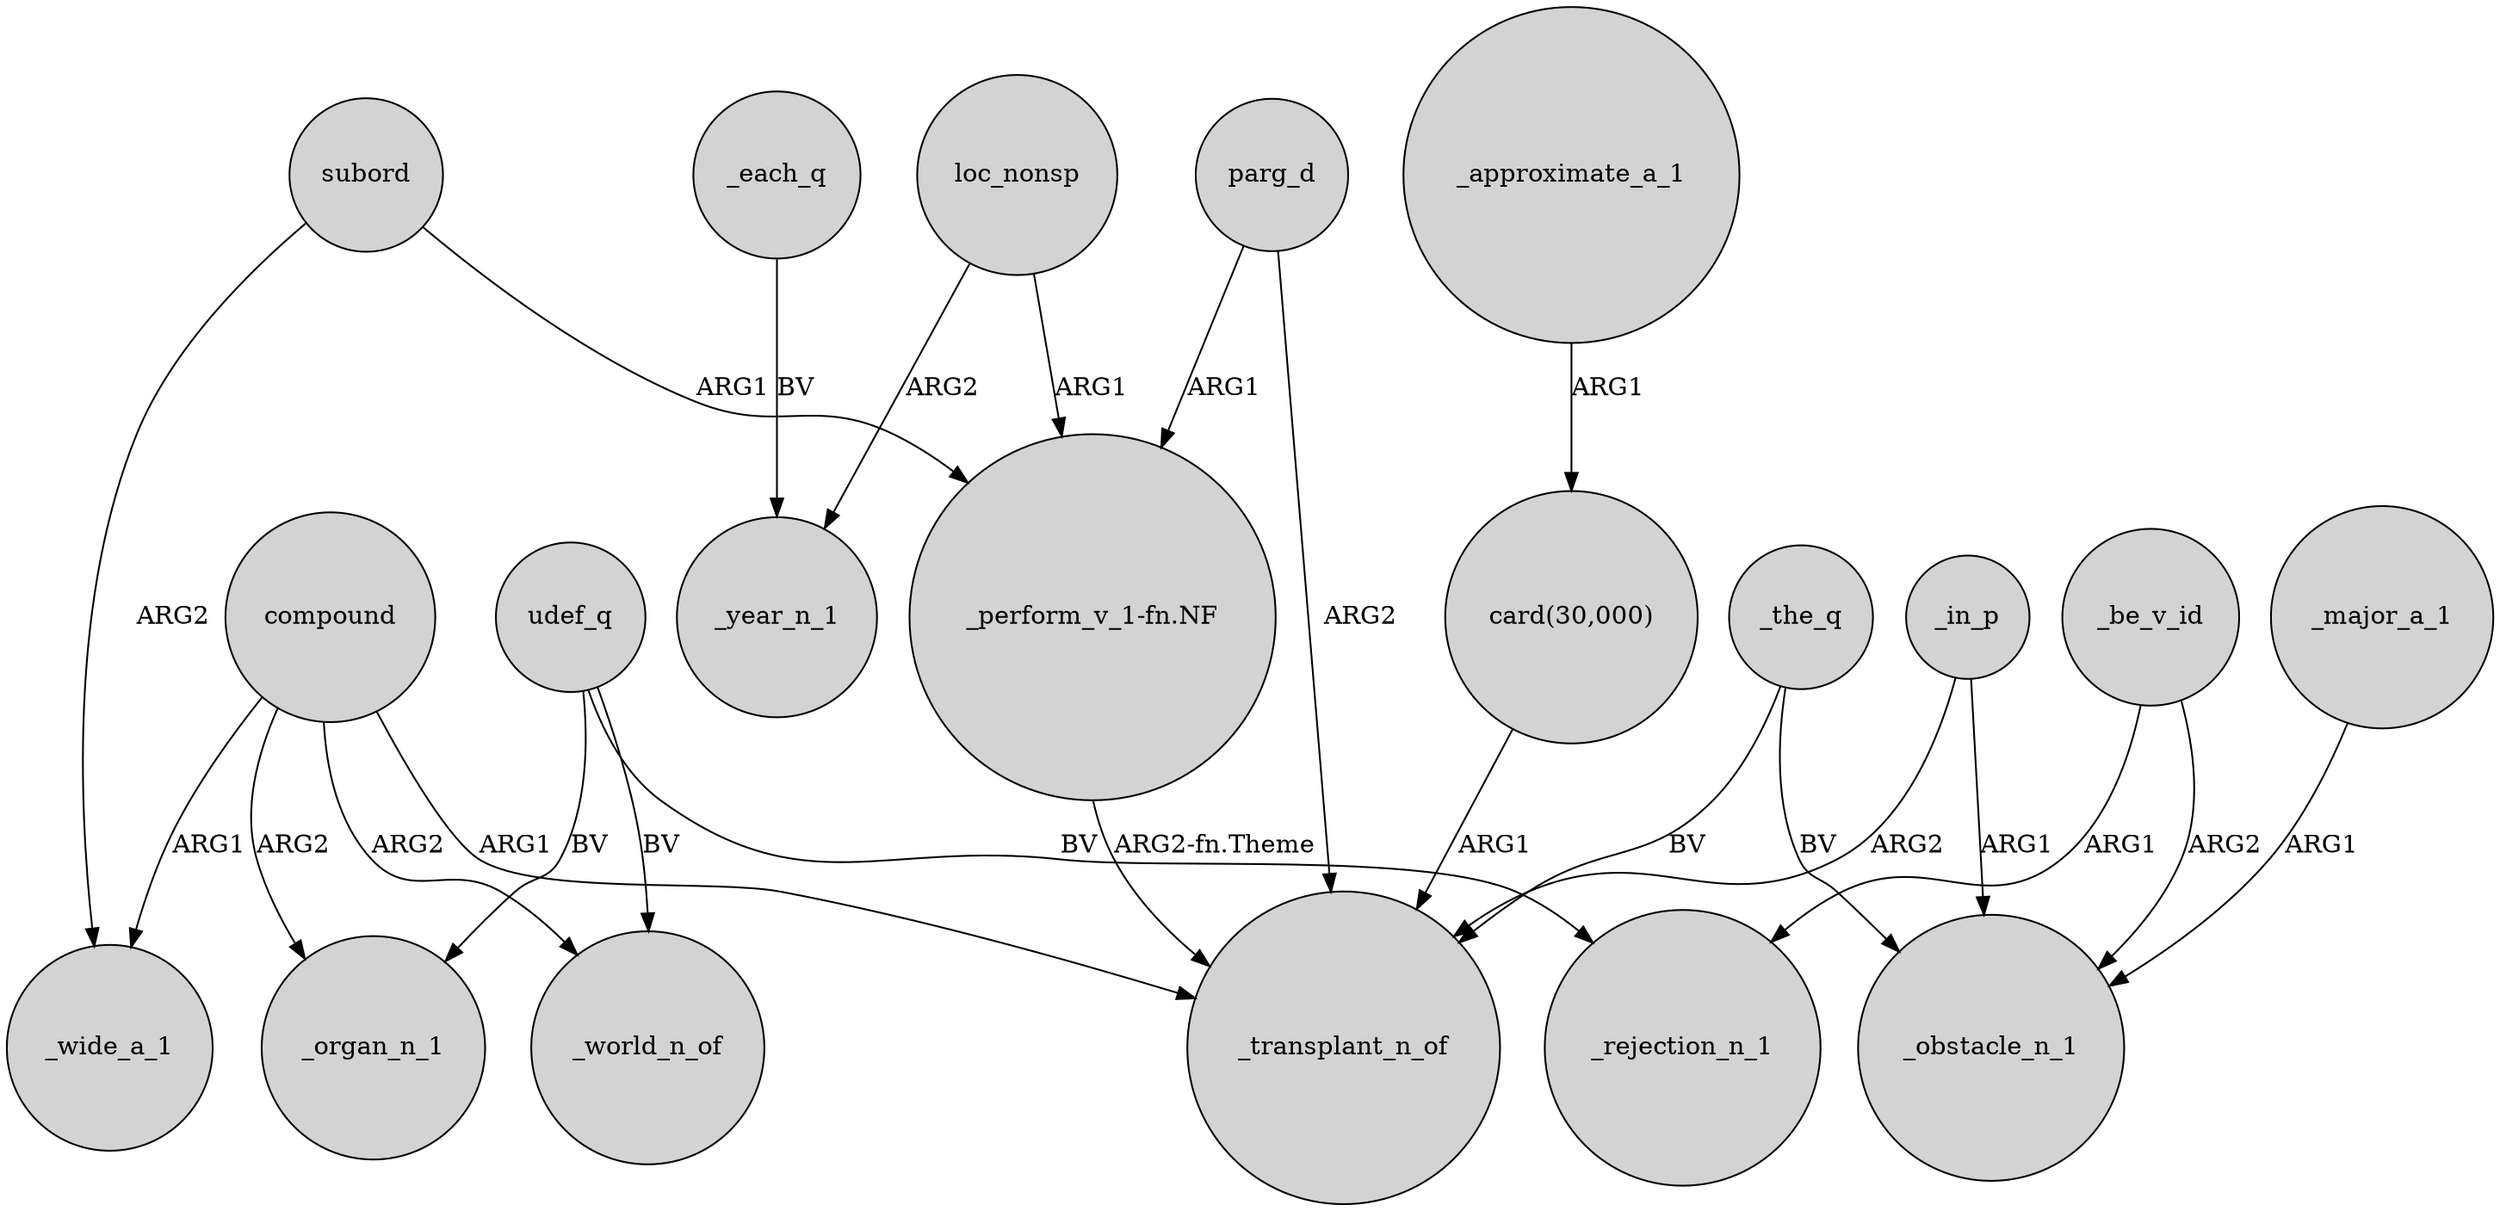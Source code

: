 digraph {
	node [shape=circle style=filled]
	compound -> _transplant_n_of [label=ARG1]
	"_perform_v_1-fn.NF" -> _transplant_n_of [label="ARG2-fn.Theme"]
	subord -> "_perform_v_1-fn.NF" [label=ARG1]
	_the_q -> _transplant_n_of [label=BV]
	compound -> _world_n_of [label=ARG2]
	_approximate_a_1 -> "card(30,000)" [label=ARG1]
	_be_v_id -> _rejection_n_1 [label=ARG1]
	_be_v_id -> _obstacle_n_1 [label=ARG2]
	parg_d -> _transplant_n_of [label=ARG2]
	udef_q -> _world_n_of [label=BV]
	udef_q -> _organ_n_1 [label=BV]
	parg_d -> "_perform_v_1-fn.NF" [label=ARG1]
	compound -> _organ_n_1 [label=ARG2]
	subord -> _wide_a_1 [label=ARG2]
	_the_q -> _obstacle_n_1 [label=BV]
	"card(30,000)" -> _transplant_n_of [label=ARG1]
	compound -> _wide_a_1 [label=ARG1]
	loc_nonsp -> _year_n_1 [label=ARG2]
	_major_a_1 -> _obstacle_n_1 [label=ARG1]
	udef_q -> _rejection_n_1 [label=BV]
	loc_nonsp -> "_perform_v_1-fn.NF" [label=ARG1]
	_each_q -> _year_n_1 [label=BV]
	_in_p -> _obstacle_n_1 [label=ARG1]
	_in_p -> _transplant_n_of [label=ARG2]
}
